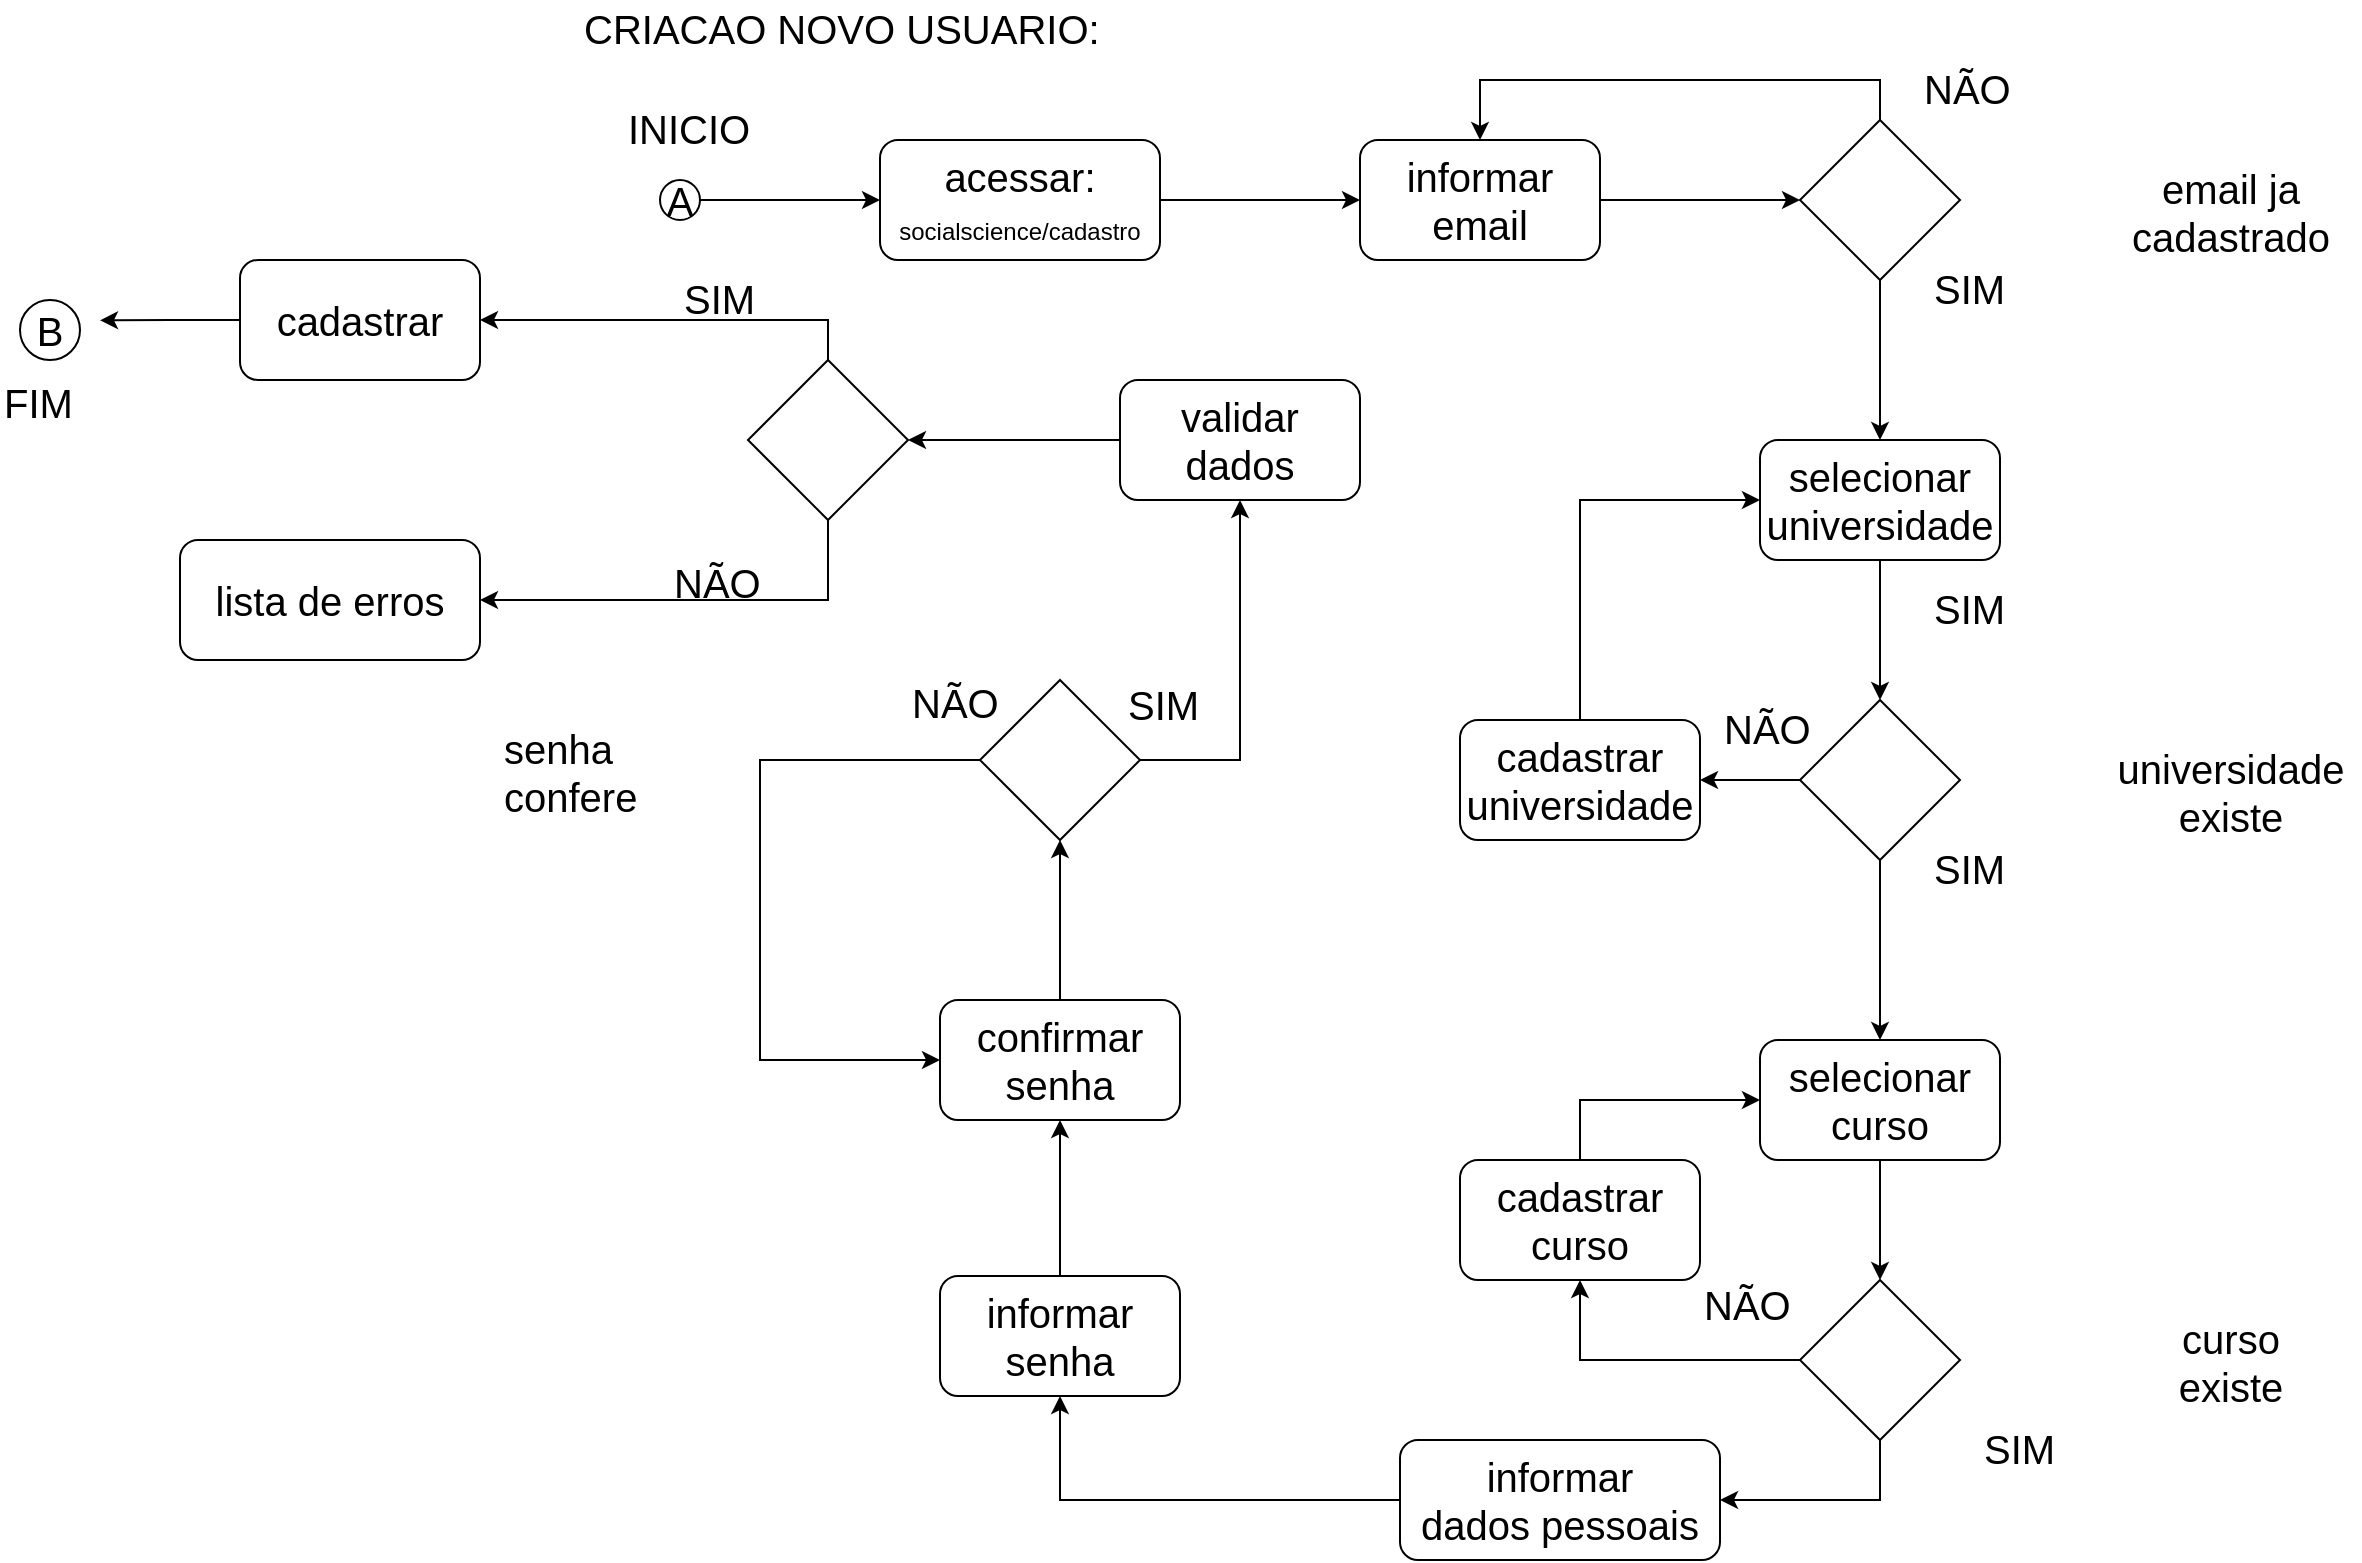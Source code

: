 <mxfile pages="1" version="11.2.4" type="device"><diagram id="r6Whkfv8q5vi7NqGfD1u" name="Page-1"><mxGraphModel dx="2283" dy="667" grid="1" gridSize="10" guides="1" tooltips="1" connect="1" arrows="1" fold="1" page="1" pageScale="1" pageWidth="827" pageHeight="1169" math="0" shadow="0"><root><mxCell id="0"/><mxCell id="1" parent="0"/><mxCell id="jzzOGAegz8uM31YFyhQI-1" value="CRIACAO NOVO USUARIO:" style="text;html=1;resizable=0;points=[];autosize=1;align=left;verticalAlign=top;spacingTop=-4;fontSize=20;" vertex="1" parent="1"><mxGeometry x="50" y="40" width="170" height="10" as="geometry"/></mxCell><mxCell id="jzzOGAegz8uM31YFyhQI-4" style="edgeStyle=orthogonalEdgeStyle;rounded=0;orthogonalLoop=1;jettySize=auto;html=1;entryX=0;entryY=0.5;entryDx=0;entryDy=0;fontSize=20;" edge="1" parent="1" source="jzzOGAegz8uM31YFyhQI-2" target="jzzOGAegz8uM31YFyhQI-3"><mxGeometry relative="1" as="geometry"/></mxCell><mxCell id="jzzOGAegz8uM31YFyhQI-2" value="A" style="ellipse;whiteSpace=wrap;html=1;aspect=fixed;fontSize=20;" vertex="1" parent="1"><mxGeometry x="90" y="130" width="20" height="20" as="geometry"/></mxCell><mxCell id="jzzOGAegz8uM31YFyhQI-6" style="edgeStyle=orthogonalEdgeStyle;rounded=0;orthogonalLoop=1;jettySize=auto;html=1;entryX=0;entryY=0.5;entryDx=0;entryDy=0;fontSize=20;" edge="1" parent="1" source="jzzOGAegz8uM31YFyhQI-3" target="jzzOGAegz8uM31YFyhQI-5"><mxGeometry relative="1" as="geometry"/></mxCell><mxCell id="jzzOGAegz8uM31YFyhQI-3" value="acessar:&lt;br&gt;&lt;font style=&quot;font-size: 12px&quot;&gt;socialscience/cadastro&lt;/font&gt;" style="rounded=1;whiteSpace=wrap;html=1;fontSize=20;" vertex="1" parent="1"><mxGeometry x="200" y="110" width="140" height="60" as="geometry"/></mxCell><mxCell id="jzzOGAegz8uM31YFyhQI-8" style="edgeStyle=orthogonalEdgeStyle;rounded=0;orthogonalLoop=1;jettySize=auto;html=1;fontSize=20;" edge="1" parent="1" source="jzzOGAegz8uM31YFyhQI-5" target="jzzOGAegz8uM31YFyhQI-7"><mxGeometry relative="1" as="geometry"/></mxCell><mxCell id="jzzOGAegz8uM31YFyhQI-5" value="informar email" style="rounded=1;whiteSpace=wrap;html=1;fontSize=20;" vertex="1" parent="1"><mxGeometry x="440" y="110" width="120" height="60" as="geometry"/></mxCell><mxCell id="jzzOGAegz8uM31YFyhQI-10" style="edgeStyle=orthogonalEdgeStyle;rounded=0;orthogonalLoop=1;jettySize=auto;html=1;exitX=0.5;exitY=0;exitDx=0;exitDy=0;entryX=0.5;entryY=0;entryDx=0;entryDy=0;fontSize=20;" edge="1" parent="1" source="jzzOGAegz8uM31YFyhQI-7" target="jzzOGAegz8uM31YFyhQI-5"><mxGeometry relative="1" as="geometry"/></mxCell><mxCell id="jzzOGAegz8uM31YFyhQI-14" style="edgeStyle=orthogonalEdgeStyle;rounded=0;orthogonalLoop=1;jettySize=auto;html=1;exitX=0.5;exitY=1;exitDx=0;exitDy=0;entryX=0.5;entryY=0;entryDx=0;entryDy=0;fontSize=20;" edge="1" parent="1" source="jzzOGAegz8uM31YFyhQI-7" target="jzzOGAegz8uM31YFyhQI-13"><mxGeometry relative="1" as="geometry"/></mxCell><mxCell id="jzzOGAegz8uM31YFyhQI-7" value="" style="rhombus;whiteSpace=wrap;html=1;fontSize=20;" vertex="1" parent="1"><mxGeometry x="660" y="100" width="80" height="80" as="geometry"/></mxCell><mxCell id="jzzOGAegz8uM31YFyhQI-9" value="email ja &lt;br&gt;cadastrado" style="text;html=1;resizable=0;points=[];autosize=1;align=center;verticalAlign=top;spacingTop=-4;fontSize=20;" vertex="1" parent="1"><mxGeometry x="820" y="120" width="110" height="50" as="geometry"/></mxCell><mxCell id="jzzOGAegz8uM31YFyhQI-11" value="SIM" style="text;html=1;resizable=0;points=[];autosize=1;align=left;verticalAlign=top;spacingTop=-4;fontSize=20;" vertex="1" parent="1"><mxGeometry x="725" y="170" width="50" height="20" as="geometry"/></mxCell><mxCell id="jzzOGAegz8uM31YFyhQI-12" value="NÃO" style="text;html=1;resizable=0;points=[];autosize=1;align=left;verticalAlign=top;spacingTop=-4;fontSize=20;" vertex="1" parent="1"><mxGeometry x="720" y="70" width="60" height="20" as="geometry"/></mxCell><mxCell id="jzzOGAegz8uM31YFyhQI-16" style="edgeStyle=orthogonalEdgeStyle;rounded=0;orthogonalLoop=1;jettySize=auto;html=1;exitX=0.5;exitY=1;exitDx=0;exitDy=0;entryX=0.5;entryY=0;entryDx=0;entryDy=0;fontSize=20;" edge="1" parent="1" source="jzzOGAegz8uM31YFyhQI-13" target="jzzOGAegz8uM31YFyhQI-15"><mxGeometry relative="1" as="geometry"/></mxCell><mxCell id="jzzOGAegz8uM31YFyhQI-13" value="selecionar universidade" style="rounded=1;whiteSpace=wrap;html=1;fontSize=20;" vertex="1" parent="1"><mxGeometry x="640" y="260" width="120" height="60" as="geometry"/></mxCell><mxCell id="jzzOGAegz8uM31YFyhQI-19" style="edgeStyle=orthogonalEdgeStyle;rounded=0;orthogonalLoop=1;jettySize=auto;html=1;exitX=0;exitY=0.5;exitDx=0;exitDy=0;entryX=1;entryY=0.5;entryDx=0;entryDy=0;fontSize=20;" edge="1" parent="1" source="jzzOGAegz8uM31YFyhQI-15" target="jzzOGAegz8uM31YFyhQI-18"><mxGeometry relative="1" as="geometry"/></mxCell><mxCell id="jzzOGAegz8uM31YFyhQI-25" style="edgeStyle=orthogonalEdgeStyle;rounded=0;orthogonalLoop=1;jettySize=auto;html=1;exitX=0.5;exitY=1;exitDx=0;exitDy=0;entryX=0.5;entryY=0;entryDx=0;entryDy=0;fontSize=20;" edge="1" parent="1" source="jzzOGAegz8uM31YFyhQI-15" target="jzzOGAegz8uM31YFyhQI-24"><mxGeometry relative="1" as="geometry"/></mxCell><mxCell id="jzzOGAegz8uM31YFyhQI-15" value="" style="rhombus;whiteSpace=wrap;html=1;fontSize=20;" vertex="1" parent="1"><mxGeometry x="660" y="390" width="80" height="80" as="geometry"/></mxCell><mxCell id="jzzOGAegz8uM31YFyhQI-17" value="universidade&lt;br&gt;existe" style="text;html=1;resizable=0;points=[];autosize=1;align=center;verticalAlign=top;spacingTop=-4;fontSize=20;" vertex="1" parent="1"><mxGeometry x="810" y="410" width="130" height="50" as="geometry"/></mxCell><mxCell id="jzzOGAegz8uM31YFyhQI-22" style="edgeStyle=orthogonalEdgeStyle;rounded=0;orthogonalLoop=1;jettySize=auto;html=1;exitX=0.5;exitY=0;exitDx=0;exitDy=0;entryX=0;entryY=0.5;entryDx=0;entryDy=0;fontSize=20;" edge="1" parent="1" source="jzzOGAegz8uM31YFyhQI-18" target="jzzOGAegz8uM31YFyhQI-13"><mxGeometry relative="1" as="geometry"/></mxCell><mxCell id="jzzOGAegz8uM31YFyhQI-18" value="cadastrar&lt;br&gt;universidade" style="rounded=1;whiteSpace=wrap;html=1;fontSize=20;align=center;" vertex="1" parent="1"><mxGeometry x="490" y="400" width="120" height="60" as="geometry"/></mxCell><mxCell id="jzzOGAegz8uM31YFyhQI-23" value="NÃO" style="text;html=1;resizable=0;points=[];autosize=1;align=left;verticalAlign=top;spacingTop=-4;fontSize=20;" vertex="1" parent="1"><mxGeometry x="620" y="390" width="60" height="20" as="geometry"/></mxCell><mxCell id="jzzOGAegz8uM31YFyhQI-27" style="edgeStyle=orthogonalEdgeStyle;rounded=0;orthogonalLoop=1;jettySize=auto;html=1;exitX=0.5;exitY=1;exitDx=0;exitDy=0;entryX=0.5;entryY=0;entryDx=0;entryDy=0;fontSize=20;" edge="1" parent="1" source="jzzOGAegz8uM31YFyhQI-24" target="jzzOGAegz8uM31YFyhQI-26"><mxGeometry relative="1" as="geometry"/></mxCell><mxCell id="jzzOGAegz8uM31YFyhQI-24" value="selecionar curso" style="rounded=1;whiteSpace=wrap;html=1;fontSize=20;align=center;" vertex="1" parent="1"><mxGeometry x="640" y="560" width="120" height="60" as="geometry"/></mxCell><mxCell id="jzzOGAegz8uM31YFyhQI-31" style="edgeStyle=orthogonalEdgeStyle;rounded=0;orthogonalLoop=1;jettySize=auto;html=1;exitX=0;exitY=0.5;exitDx=0;exitDy=0;entryX=0.5;entryY=1;entryDx=0;entryDy=0;fontSize=20;" edge="1" parent="1" source="jzzOGAegz8uM31YFyhQI-26" target="jzzOGAegz8uM31YFyhQI-30"><mxGeometry relative="1" as="geometry"/></mxCell><mxCell id="jzzOGAegz8uM31YFyhQI-37" style="edgeStyle=orthogonalEdgeStyle;rounded=0;orthogonalLoop=1;jettySize=auto;html=1;exitX=0.5;exitY=1;exitDx=0;exitDy=0;entryX=1;entryY=0.5;entryDx=0;entryDy=0;fontSize=20;" edge="1" parent="1" source="jzzOGAegz8uM31YFyhQI-26" target="jzzOGAegz8uM31YFyhQI-36"><mxGeometry relative="1" as="geometry"/></mxCell><mxCell id="jzzOGAegz8uM31YFyhQI-26" value="" style="rhombus;whiteSpace=wrap;html=1;fontSize=20;align=center;" vertex="1" parent="1"><mxGeometry x="660" y="680" width="80" height="80" as="geometry"/></mxCell><mxCell id="jzzOGAegz8uM31YFyhQI-28" value="curso&lt;br&gt;existe" style="text;html=1;resizable=0;points=[];autosize=1;align=center;verticalAlign=top;spacingTop=-4;fontSize=20;" vertex="1" parent="1"><mxGeometry x="840" y="695" width="70" height="50" as="geometry"/></mxCell><mxCell id="jzzOGAegz8uM31YFyhQI-29" value="NÃO" style="text;html=1;resizable=0;points=[];autosize=1;align=left;verticalAlign=top;spacingTop=-4;fontSize=20;" vertex="1" parent="1"><mxGeometry x="610" y="678" width="60" height="20" as="geometry"/></mxCell><mxCell id="jzzOGAegz8uM31YFyhQI-32" style="edgeStyle=orthogonalEdgeStyle;rounded=0;orthogonalLoop=1;jettySize=auto;html=1;exitX=0.5;exitY=0;exitDx=0;exitDy=0;entryX=0;entryY=0.5;entryDx=0;entryDy=0;fontSize=20;" edge="1" parent="1" source="jzzOGAegz8uM31YFyhQI-30" target="jzzOGAegz8uM31YFyhQI-24"><mxGeometry relative="1" as="geometry"/></mxCell><mxCell id="jzzOGAegz8uM31YFyhQI-30" value="cadastrar&lt;br&gt;curso" style="rounded=1;whiteSpace=wrap;html=1;fontSize=20;align=center;" vertex="1" parent="1"><mxGeometry x="490" y="620" width="120" height="60" as="geometry"/></mxCell><mxCell id="jzzOGAegz8uM31YFyhQI-33" value="SIM" style="text;html=1;resizable=0;points=[];autosize=1;align=left;verticalAlign=top;spacingTop=-4;fontSize=20;" vertex="1" parent="1"><mxGeometry x="725" y="460" width="50" height="20" as="geometry"/></mxCell><mxCell id="jzzOGAegz8uM31YFyhQI-34" value="SIM" style="text;html=1;resizable=0;points=[];autosize=1;align=left;verticalAlign=top;spacingTop=-4;fontSize=20;" vertex="1" parent="1"><mxGeometry x="725" y="330" width="50" height="20" as="geometry"/></mxCell><mxCell id="jzzOGAegz8uM31YFyhQI-35" value="SIM" style="text;html=1;resizable=0;points=[];autosize=1;align=left;verticalAlign=top;spacingTop=-4;fontSize=20;" vertex="1" parent="1"><mxGeometry x="750" y="750" width="50" height="20" as="geometry"/></mxCell><mxCell id="jzzOGAegz8uM31YFyhQI-39" style="edgeStyle=orthogonalEdgeStyle;rounded=0;orthogonalLoop=1;jettySize=auto;html=1;exitX=0;exitY=0.5;exitDx=0;exitDy=0;entryX=0.5;entryY=1;entryDx=0;entryDy=0;fontSize=20;" edge="1" parent="1" source="jzzOGAegz8uM31YFyhQI-36" target="jzzOGAegz8uM31YFyhQI-38"><mxGeometry relative="1" as="geometry"/></mxCell><mxCell id="jzzOGAegz8uM31YFyhQI-36" value="informar&lt;br&gt;dados pessoais" style="rounded=1;whiteSpace=wrap;html=1;fontSize=20;align=center;" vertex="1" parent="1"><mxGeometry x="460" y="760" width="160" height="60" as="geometry"/></mxCell><mxCell id="jzzOGAegz8uM31YFyhQI-41" style="edgeStyle=orthogonalEdgeStyle;rounded=0;orthogonalLoop=1;jettySize=auto;html=1;entryX=0.5;entryY=1;entryDx=0;entryDy=0;fontSize=20;" edge="1" parent="1" source="jzzOGAegz8uM31YFyhQI-38" target="jzzOGAegz8uM31YFyhQI-40"><mxGeometry relative="1" as="geometry"/></mxCell><mxCell id="jzzOGAegz8uM31YFyhQI-38" value="informar senha" style="rounded=1;whiteSpace=wrap;html=1;fontSize=20;align=center;" vertex="1" parent="1"><mxGeometry x="230" y="678" width="120" height="60" as="geometry"/></mxCell><mxCell id="jzzOGAegz8uM31YFyhQI-43" style="edgeStyle=orthogonalEdgeStyle;rounded=0;orthogonalLoop=1;jettySize=auto;html=1;exitX=0.5;exitY=0;exitDx=0;exitDy=0;entryX=0.5;entryY=1;entryDx=0;entryDy=0;fontSize=20;" edge="1" parent="1" source="jzzOGAegz8uM31YFyhQI-40" target="jzzOGAegz8uM31YFyhQI-42"><mxGeometry relative="1" as="geometry"/></mxCell><mxCell id="jzzOGAegz8uM31YFyhQI-40" value="confirmar senha" style="rounded=1;whiteSpace=wrap;html=1;fontSize=20;align=center;" vertex="1" parent="1"><mxGeometry x="230" y="540" width="120" height="60" as="geometry"/></mxCell><mxCell id="jzzOGAegz8uM31YFyhQI-45" style="edgeStyle=orthogonalEdgeStyle;rounded=0;orthogonalLoop=1;jettySize=auto;html=1;entryX=0;entryY=0.5;entryDx=0;entryDy=0;fontSize=20;" edge="1" parent="1" source="jzzOGAegz8uM31YFyhQI-42" target="jzzOGAegz8uM31YFyhQI-40"><mxGeometry relative="1" as="geometry"><Array as="points"><mxPoint x="140" y="420"/><mxPoint x="140" y="570"/></Array></mxGeometry></mxCell><mxCell id="jzzOGAegz8uM31YFyhQI-50" style="edgeStyle=orthogonalEdgeStyle;rounded=0;orthogonalLoop=1;jettySize=auto;html=1;exitX=1;exitY=0.5;exitDx=0;exitDy=0;entryX=0.5;entryY=1;entryDx=0;entryDy=0;fontSize=20;" edge="1" parent="1" source="jzzOGAegz8uM31YFyhQI-42" target="jzzOGAegz8uM31YFyhQI-49"><mxGeometry relative="1" as="geometry"/></mxCell><mxCell id="jzzOGAegz8uM31YFyhQI-42" value="" style="rhombus;whiteSpace=wrap;html=1;fontSize=20;align=center;" vertex="1" parent="1"><mxGeometry x="250" y="380" width="80" height="80" as="geometry"/></mxCell><mxCell id="jzzOGAegz8uM31YFyhQI-44" value="senha &lt;br&gt;confere" style="text;html=1;resizable=0;points=[];autosize=1;align=left;verticalAlign=top;spacingTop=-4;fontSize=20;" vertex="1" parent="1"><mxGeometry x="10" y="400" width="80" height="50" as="geometry"/></mxCell><mxCell id="jzzOGAegz8uM31YFyhQI-46" value="NÃO" style="text;html=1;resizable=0;points=[];autosize=1;align=left;verticalAlign=top;spacingTop=-4;fontSize=20;" vertex="1" parent="1"><mxGeometry x="214" y="377" width="60" height="20" as="geometry"/></mxCell><mxCell id="jzzOGAegz8uM31YFyhQI-53" style="edgeStyle=orthogonalEdgeStyle;rounded=0;orthogonalLoop=1;jettySize=auto;html=1;exitX=0;exitY=0.5;exitDx=0;exitDy=0;entryX=1;entryY=0.5;entryDx=0;entryDy=0;fontSize=20;" edge="1" parent="1" source="jzzOGAegz8uM31YFyhQI-49" target="jzzOGAegz8uM31YFyhQI-52"><mxGeometry relative="1" as="geometry"/></mxCell><mxCell id="jzzOGAegz8uM31YFyhQI-49" value="validar dados" style="rounded=1;whiteSpace=wrap;html=1;fontSize=20;align=center;" vertex="1" parent="1"><mxGeometry x="320" y="230" width="120" height="60" as="geometry"/></mxCell><mxCell id="jzzOGAegz8uM31YFyhQI-51" value="SIM" style="text;html=1;resizable=0;points=[];autosize=1;align=left;verticalAlign=top;spacingTop=-4;fontSize=20;" vertex="1" parent="1"><mxGeometry x="322" y="378" width="50" height="20" as="geometry"/></mxCell><mxCell id="jzzOGAegz8uM31YFyhQI-55" style="edgeStyle=orthogonalEdgeStyle;rounded=0;orthogonalLoop=1;jettySize=auto;html=1;exitX=0.5;exitY=0;exitDx=0;exitDy=0;entryX=1;entryY=0.5;entryDx=0;entryDy=0;fontSize=20;" edge="1" parent="1" source="jzzOGAegz8uM31YFyhQI-52" target="jzzOGAegz8uM31YFyhQI-54"><mxGeometry relative="1" as="geometry"/></mxCell><mxCell id="jzzOGAegz8uM31YFyhQI-59" style="edgeStyle=orthogonalEdgeStyle;rounded=0;orthogonalLoop=1;jettySize=auto;html=1;exitX=0.5;exitY=1;exitDx=0;exitDy=0;entryX=1;entryY=0.5;entryDx=0;entryDy=0;fontSize=20;" edge="1" parent="1" source="jzzOGAegz8uM31YFyhQI-52" target="jzzOGAegz8uM31YFyhQI-57"><mxGeometry relative="1" as="geometry"/></mxCell><mxCell id="jzzOGAegz8uM31YFyhQI-52" value="" style="rhombus;whiteSpace=wrap;html=1;fontSize=20;align=center;" vertex="1" parent="1"><mxGeometry x="134" y="220" width="80" height="80" as="geometry"/></mxCell><mxCell id="jzzOGAegz8uM31YFyhQI-68" style="edgeStyle=orthogonalEdgeStyle;rounded=0;orthogonalLoop=1;jettySize=auto;html=1;exitX=0;exitY=0.5;exitDx=0;exitDy=0;fontSize=20;" edge="1" parent="1" source="jzzOGAegz8uM31YFyhQI-54"><mxGeometry relative="1" as="geometry"><mxPoint x="-190" y="200.143" as="targetPoint"/></mxGeometry></mxCell><mxCell id="jzzOGAegz8uM31YFyhQI-54" value="cadastrar" style="rounded=1;whiteSpace=wrap;html=1;fontSize=20;align=center;" vertex="1" parent="1"><mxGeometry x="-120" y="170" width="120" height="60" as="geometry"/></mxCell><mxCell id="jzzOGAegz8uM31YFyhQI-56" value="SIM" style="text;html=1;resizable=0;points=[];autosize=1;align=left;verticalAlign=top;spacingTop=-4;fontSize=20;" vertex="1" parent="1"><mxGeometry x="100" y="175" width="50" height="20" as="geometry"/></mxCell><mxCell id="jzzOGAegz8uM31YFyhQI-57" value="lista de erros" style="rounded=1;whiteSpace=wrap;html=1;fontSize=20;align=center;" vertex="1" parent="1"><mxGeometry x="-150" y="310" width="150" height="60" as="geometry"/></mxCell><mxCell id="jzzOGAegz8uM31YFyhQI-66" value="B" style="ellipse;whiteSpace=wrap;html=1;fontSize=20;align=center;" vertex="1" parent="1"><mxGeometry x="-230" y="190" width="30" height="30" as="geometry"/></mxCell><mxCell id="jzzOGAegz8uM31YFyhQI-69" value="FIM" style="text;html=1;resizable=0;points=[];autosize=1;align=left;verticalAlign=top;spacingTop=-4;fontSize=20;" vertex="1" parent="1"><mxGeometry x="-240" y="227" width="50" height="20" as="geometry"/></mxCell><mxCell id="jzzOGAegz8uM31YFyhQI-70" value="INICIO" style="text;html=1;resizable=0;points=[];autosize=1;align=left;verticalAlign=top;spacingTop=-4;fontSize=20;" vertex="1" parent="1"><mxGeometry x="72" y="90" width="80" height="20" as="geometry"/></mxCell><mxCell id="jzzOGAegz8uM31YFyhQI-73" value="NÃO" style="text;html=1;resizable=0;points=[];autosize=1;align=left;verticalAlign=top;spacingTop=-4;fontSize=20;" vertex="1" parent="1"><mxGeometry x="95" y="317" width="60" height="20" as="geometry"/></mxCell></root></mxGraphModel></diagram></mxfile>